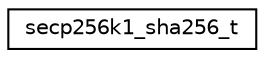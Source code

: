 digraph "Graphical Class Hierarchy"
{
  edge [fontname="Helvetica",fontsize="10",labelfontname="Helvetica",labelfontsize="10"];
  node [fontname="Helvetica",fontsize="10",shape=record];
  rankdir="LR";
  Node0 [label="secp256k1_sha256_t",height=0.2,width=0.4,color="black", fillcolor="white", style="filled",URL="$da/db0/structsecp256k1__sha256__t.html"];
}
